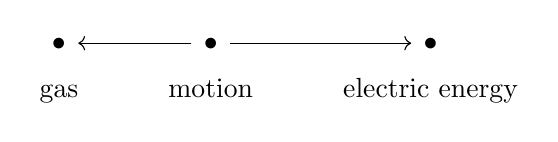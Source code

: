     \begin{tikzcd}
    \bullet &\bullet \arrow[r]\arrow[l]&\bullet \\[-15pt]
    \text{gas}&\text{motion}&\text{electric energy}
    \end{tikzcd}